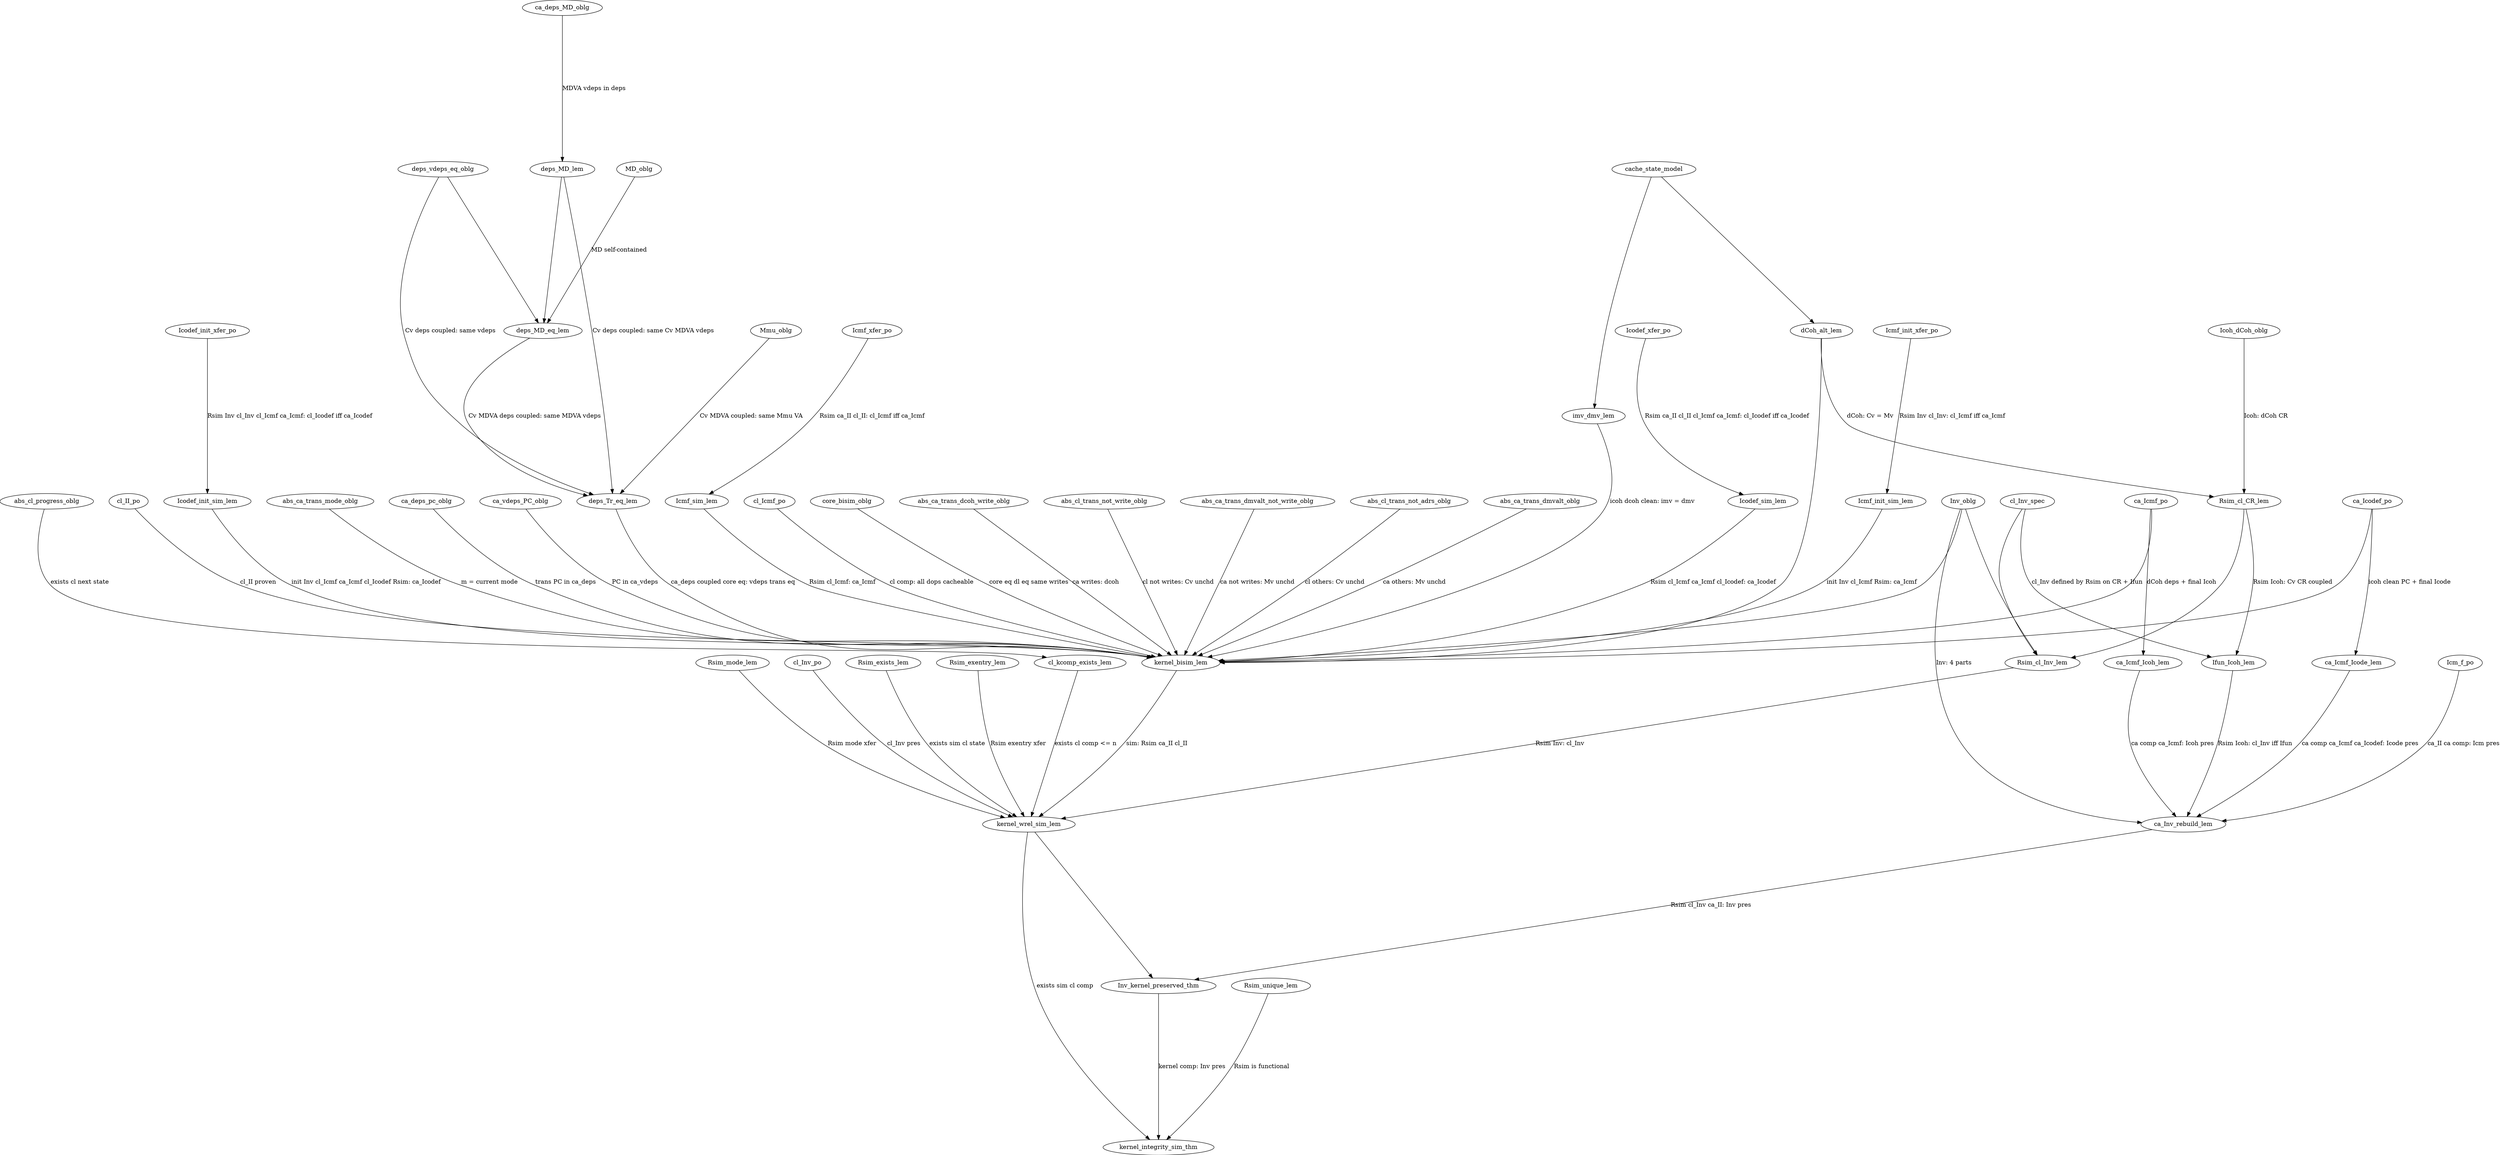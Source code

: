 digraph {
                graph [pad="0", nodesep="0.5", ranksep="4.5"];
      		Inv_kernel_preserved_thm -> kernel_integrity_sim_thm[label="kernel comp: Inv pres"];
      		kernel_wrel_sim_lem -> kernel_integrity_sim_thm[label="exists sim cl comp"];
		Rsim_unique_lem -> kernel_integrity_sim_thm[label="Rsim is functional"];

		kernel_wrel_sim_lem -> Inv_kernel_preserved_thm;
		ca_Inv_rebuild_lem -> Inv_kernel_preserved_thm[label="Rsim cl_Inv ca_II: Inv pres"];
		
		Rsim_exists_lem -> kernel_wrel_sim_lem[label="exists sim cl state"];
		Rsim_cl_Inv_lem -> kernel_wrel_sim_lem[label="Rsim Inv: cl_Inv"];
		Rsim_exentry_lem -> kernel_wrel_sim_lem[label="Rsim exentry xfer"];
		cl_kcomp_exists_lem -> kernel_wrel_sim_lem[label="exists cl comp <= n"];
		kernel_bisim_lem -> kernel_wrel_sim_lem[label="sim: Rsim ca_II cl_II"]
		Rsim_mode_lem -> kernel_wrel_sim_lem[label="Rsim mode xfer"];
		cl_Inv_po -> kernel_wrel_sim_lem[label="cl_Inv pres"];

		Icm_f_po -> ca_Inv_rebuild_lem[label="ca_II ca comp: Icm pres"];
		Inv_oblg -> ca_Inv_rebuild_lem[label="Inv: 4 parts"];
		ca_Icmf_Icoh_lem -> ca_Inv_rebuild_lem[label="ca comp ca_Icmf: Icoh pres"];
		Ifun_Icoh_lem -> ca_Inv_rebuild_lem[label="Rsim Icoh: cl_Inv iff Ifun"];
		ca_Icmf_Icode_lem -> ca_Inv_rebuild_lem[label="ca comp ca_Icmf ca_Icodef: Icode pres"] 	      

		ca_Icmf_po -> ca_Icmf_Icoh_lem[label="dCoh deps + final Icoh"];

		ca_Icodef_po -> ca_Icmf_Icode_lem[label="icoh clean PC + final Icode"];

		cl_Inv_spec -> Ifun_Icoh_lem[label="cl_Inv defined by Rsim on CR + Ifun"];
		Rsim_cl_CR_lem -> Ifun_Icoh_lem[label="Rsim Icoh: Cv CR coupled"];

		Icoh_dCoh_oblg -> Rsim_cl_CR_lem[label="Icoh: dCoh CR"];
		dCoh_alt_lem -> Rsim_cl_CR_lem[label="dCoh: Cv = Mv"];

		cache_state_model -> dCoh_alt_lem;

		Inv_oblg -> Rsim_cl_Inv_lem;
		Rsim_cl_CR_lem -> Rsim_cl_Inv_lem;
		cl_Inv_spec -> Rsim_cl_Inv_lem;
		
		abs_cl_progress_oblg ->	cl_kcomp_exists_lem[label="exists cl next state"];

		cl_II_po -> kernel_bisim_lem[label="cl_II proven"];
		Icmf_init_sim_lem -> kernel_bisim_lem[label="init Inv cl_Icmf Rsim: ca_Icmf"];
		Icodef_init_sim_lem -> kernel_bisim_lem[label="init Inv cl_Icmf ca_Icmf cl_Icodef Rsim: ca_Icodef"];
		abs_ca_trans_mode_oblg -> kernel_bisim_lem[label="m = current mode"];
		Inv_oblg -> kernel_bisim_lem;
		ca_Icmf_po -> kernel_bisim_lem;
		dCoh_alt_lem -> kernel_bisim_lem;
		ca_deps_pc_oblg -> kernel_bisim_lem[label="trans PC in ca_deps"];
		ca_vdeps_PC_oblg -> kernel_bisim_lem[label="PC in ca_vdeps"];
		deps_Tr_eq_lem -> kernel_bisim_lem[label="ca_deps coupled core eq: vdeps trans eq"];
		ca_Icodef_po -> kernel_bisim_lem;
		imv_dmv_lem -> kernel_bisim_lem[label="icoh dcoh clean: imv = dmv"];
		cl_Icmf_po -> kernel_bisim_lem[label="cl comp: all dops cacheable"];
		core_bisim_oblg -> kernel_bisim_lem[label="core eq dl eq same writes"];
		abs_ca_trans_dcoh_write_oblg -> kernel_bisim_lem[label="ca writes: dcoh"];
		abs_cl_trans_not_write_oblg -> kernel_bisim_lem[label="cl not writes: Cv unchd"];
		abs_ca_trans_dmvalt_not_write_oblg -> kernel_bisim_lem[label="ca not writes: Mv unchd"];
		abs_cl_trans_not_adrs_oblg -> kernel_bisim_lem[label="cl others: Cv unchd"];
		abs_ca_trans_dmvalt_oblg -> kernel_bisim_lem[label="ca others: Mv unchd"];
		Icmf_sim_lem -> kernel_bisim_lem[label="Rsim cl_Icmf: ca_Icmf"];
		Icodef_sim_lem -> kernel_bisim_lem[label="Rsim cl_Icmf ca_Icmf cl_Icodef: ca_Icodef"];

		Icmf_init_xfer_po -> Icmf_init_sim_lem[label="Rsim Inv cl_Inv: cl_Icmf iff ca_Icmf"]; 
		Icmf_xfer_po -> Icmf_sim_lem[label="Rsim ca_II cl_II: cl_Icmf iff ca_Icmf"]; 
		Icodef_init_xfer_po -> Icodef_init_sim_lem[label="Rsim Inv cl_Inv cl_Icmf ca_Icmf: cl_Icodef iff ca_Icodef"]; 
		Icodef_xfer_po -> Icodef_sim_lem[label="Rsim ca_II cl_II cl_Icmf ca_Icmf: cl_Icodef iff ca_Icodef"]; 

		deps_vdeps_eq_oblg -> deps_Tr_eq_lem[label="Cv deps coupled: same vdeps"]; 
		deps_MD_lem -> deps_Tr_eq_lem[label="Cv deps coupled: same Cv MDVA vdeps"]; 
		deps_MD_eq_lem -> deps_Tr_eq_lem[label="Cv MDVA deps coupled: same MDVA vdeps"]; 
		Mmu_oblg -> deps_Tr_eq_lem[label="Cv MDVA coupled: same Mmu VA"]; 

		ca_deps_MD_oblg -> deps_MD_lem[label="MDVA vdeps in deps"];

		deps_vdeps_eq_oblg -> deps_MD_eq_lem;
		deps_MD_lem -> deps_MD_eq_lem;
		MD_oblg -> deps_MD_eq_lem[label="MD self-contained"];
		
		cache_state_model -> imv_dmv_lem;

	}